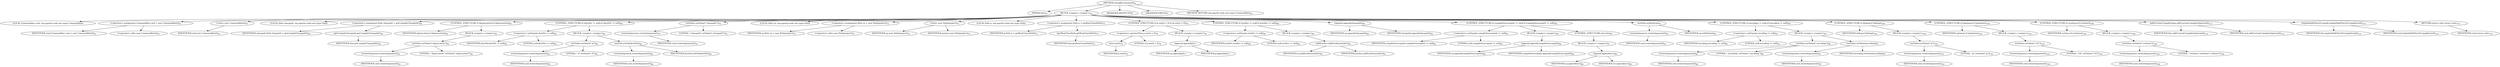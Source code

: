 digraph "setupKjcCommand" {  
"53" [label = <(METHOD,setupKjcCommand)<SUB>54</SUB>> ]
"11" [label = <(PARAM,this)<SUB>54</SUB>> ]
"54" [label = <(BLOCK,&lt;empty&gt;,&lt;empty&gt;)<SUB>54</SUB>> ]
"9" [label = <(LOCAL,Commandline cmd: org.apache.tools.ant.types.Commandline)> ]
"55" [label = <(&lt;operator&gt;.assignment,Commandline cmd = new Commandline())<SUB>55</SUB>> ]
"56" [label = <(IDENTIFIER,cmd,Commandline cmd = new Commandline())<SUB>55</SUB>> ]
"57" [label = <(&lt;operator&gt;.alloc,new Commandline())<SUB>55</SUB>> ]
"58" [label = <(&lt;init&gt;,new Commandline())<SUB>55</SUB>> ]
"8" [label = <(IDENTIFIER,cmd,new Commandline())<SUB>55</SUB>> ]
"59" [label = <(LOCAL,Path classpath: org.apache.tools.ant.types.Path)> ]
"60" [label = <(&lt;operator&gt;.assignment,Path classpath = getCompileClasspath())<SUB>58</SUB>> ]
"61" [label = <(IDENTIFIER,classpath,Path classpath = getCompileClasspath())<SUB>58</SUB>> ]
"62" [label = <(getCompileClasspath,getCompileClasspath())<SUB>58</SUB>> ]
"10" [label = <(IDENTIFIER,this,getCompileClasspath())<SUB>58</SUB>> ]
"63" [label = <(CONTROL_STRUCTURE,if (deprecation),if (deprecation))<SUB>60</SUB>> ]
"64" [label = <(IDENTIFIER,deprecation,if (deprecation))<SUB>60</SUB>> ]
"65" [label = <(BLOCK,&lt;empty&gt;,&lt;empty&gt;)<SUB>60</SUB>> ]
"66" [label = <(setValue,setValue(&quot;-deprecation&quot;))<SUB>61</SUB>> ]
"67" [label = <(createArgument,createArgument())<SUB>61</SUB>> ]
"68" [label = <(IDENTIFIER,cmd,createArgument())<SUB>61</SUB>> ]
"69" [label = <(LITERAL,&quot;-deprecation&quot;,setValue(&quot;-deprecation&quot;))<SUB>61</SUB>> ]
"70" [label = <(CONTROL_STRUCTURE,if (destDir != null),if (destDir != null))<SUB>64</SUB>> ]
"71" [label = <(&lt;operator&gt;.notEquals,destDir != null)<SUB>64</SUB>> ]
"72" [label = <(IDENTIFIER,destDir,destDir != null)<SUB>64</SUB>> ]
"73" [label = <(LITERAL,null,destDir != null)<SUB>64</SUB>> ]
"74" [label = <(BLOCK,&lt;empty&gt;,&lt;empty&gt;)<SUB>64</SUB>> ]
"75" [label = <(setValue,setValue(&quot;-d&quot;))<SUB>65</SUB>> ]
"76" [label = <(createArgument,createArgument())<SUB>65</SUB>> ]
"77" [label = <(IDENTIFIER,cmd,createArgument())<SUB>65</SUB>> ]
"78" [label = <(LITERAL,&quot;-d&quot;,setValue(&quot;-d&quot;))<SUB>65</SUB>> ]
"79" [label = <(setFile,setFile(destDir))<SUB>66</SUB>> ]
"80" [label = <(createArgument,createArgument())<SUB>66</SUB>> ]
"81" [label = <(IDENTIFIER,cmd,createArgument())<SUB>66</SUB>> ]
"82" [label = <(IDENTIFIER,destDir,setFile(destDir))<SUB>66</SUB>> ]
"83" [label = <(setValue,setValue(&quot;-classpath&quot;))<SUB>70</SUB>> ]
"84" [label = <(createArgument,createArgument())<SUB>70</SUB>> ]
"85" [label = <(IDENTIFIER,cmd,createArgument())<SUB>70</SUB>> ]
"86" [label = <(LITERAL,&quot;-classpath&quot;,setValue(&quot;-classpath&quot;))<SUB>70</SUB>> ]
"13" [label = <(LOCAL,Path cp: org.apache.tools.ant.types.Path)> ]
"87" [label = <(&lt;operator&gt;.assignment,Path cp = new Path(project))<SUB>72</SUB>> ]
"88" [label = <(IDENTIFIER,cp,Path cp = new Path(project))<SUB>72</SUB>> ]
"89" [label = <(&lt;operator&gt;.alloc,new Path(project))<SUB>72</SUB>> ]
"90" [label = <(&lt;init&gt;,new Path(project))<SUB>72</SUB>> ]
"12" [label = <(IDENTIFIER,cp,new Path(project))<SUB>72</SUB>> ]
"91" [label = <(IDENTIFIER,project,new Path(project))<SUB>72</SUB>> ]
"92" [label = <(LOCAL,Path p: org.apache.tools.ant.types.Path)> ]
"93" [label = <(&lt;operator&gt;.assignment,Path p = getBootClassPath())<SUB>75</SUB>> ]
"94" [label = <(IDENTIFIER,p,Path p = getBootClassPath())<SUB>75</SUB>> ]
"95" [label = <(getBootClassPath,getBootClassPath())<SUB>75</SUB>> ]
"14" [label = <(IDENTIFIER,this,getBootClassPath())<SUB>75</SUB>> ]
"96" [label = <(CONTROL_STRUCTURE,if (p.size() &gt; 0),if (p.size() &gt; 0))<SUB>76</SUB>> ]
"97" [label = <(&lt;operator&gt;.greaterThan,p.size() &gt; 0)<SUB>76</SUB>> ]
"98" [label = <(size,size())<SUB>76</SUB>> ]
"99" [label = <(IDENTIFIER,p,size())<SUB>76</SUB>> ]
"100" [label = <(LITERAL,0,p.size() &gt; 0)<SUB>76</SUB>> ]
"101" [label = <(BLOCK,&lt;empty&gt;,&lt;empty&gt;)<SUB>76</SUB>> ]
"102" [label = <(append,append(p))<SUB>77</SUB>> ]
"103" [label = <(IDENTIFIER,cp,append(p))<SUB>77</SUB>> ]
"104" [label = <(IDENTIFIER,p,append(p))<SUB>77</SUB>> ]
"105" [label = <(CONTROL_STRUCTURE,if (extdirs != null),if (extdirs != null))<SUB>80</SUB>> ]
"106" [label = <(&lt;operator&gt;.notEquals,extdirs != null)<SUB>80</SUB>> ]
"107" [label = <(IDENTIFIER,extdirs,extdirs != null)<SUB>80</SUB>> ]
"108" [label = <(LITERAL,null,extdirs != null)<SUB>80</SUB>> ]
"109" [label = <(BLOCK,&lt;empty&gt;,&lt;empty&gt;)<SUB>80</SUB>> ]
"110" [label = <(addExtdirs,addExtdirs(extdirs))<SUB>81</SUB>> ]
"111" [label = <(IDENTIFIER,cp,addExtdirs(extdirs))<SUB>81</SUB>> ]
"112" [label = <(IDENTIFIER,extdirs,addExtdirs(extdirs))<SUB>81</SUB>> ]
"113" [label = <(append,append(classpath))<SUB>84</SUB>> ]
"114" [label = <(IDENTIFIER,cp,append(classpath))<SUB>84</SUB>> ]
"115" [label = <(IDENTIFIER,classpath,append(classpath))<SUB>84</SUB>> ]
"116" [label = <(CONTROL_STRUCTURE,if (compileSourcepath != null),if (compileSourcepath != null))<SUB>85</SUB>> ]
"117" [label = <(&lt;operator&gt;.notEquals,compileSourcepath != null)<SUB>85</SUB>> ]
"118" [label = <(IDENTIFIER,compileSourcepath,compileSourcepath != null)<SUB>85</SUB>> ]
"119" [label = <(LITERAL,null,compileSourcepath != null)<SUB>85</SUB>> ]
"120" [label = <(BLOCK,&lt;empty&gt;,&lt;empty&gt;)<SUB>85</SUB>> ]
"121" [label = <(append,append(compileSourcepath))<SUB>86</SUB>> ]
"122" [label = <(IDENTIFIER,cp,append(compileSourcepath))<SUB>86</SUB>> ]
"123" [label = <(IDENTIFIER,compileSourcepath,append(compileSourcepath))<SUB>86</SUB>> ]
"124" [label = <(CONTROL_STRUCTURE,else,else)<SUB>87</SUB>> ]
"125" [label = <(BLOCK,&lt;empty&gt;,&lt;empty&gt;)<SUB>87</SUB>> ]
"126" [label = <(append,append(src))<SUB>88</SUB>> ]
"127" [label = <(IDENTIFIER,cp,append(src))<SUB>88</SUB>> ]
"128" [label = <(IDENTIFIER,src,append(src))<SUB>88</SUB>> ]
"129" [label = <(setPath,setPath(cp))<SUB>91</SUB>> ]
"130" [label = <(createArgument,createArgument())<SUB>91</SUB>> ]
"131" [label = <(IDENTIFIER,cmd,createArgument())<SUB>91</SUB>> ]
"132" [label = <(IDENTIFIER,cp,setPath(cp))<SUB>91</SUB>> ]
"133" [label = <(CONTROL_STRUCTURE,if (encoding != null),if (encoding != null))<SUB>95</SUB>> ]
"134" [label = <(&lt;operator&gt;.notEquals,encoding != null)<SUB>95</SUB>> ]
"135" [label = <(IDENTIFIER,encoding,encoding != null)<SUB>95</SUB>> ]
"136" [label = <(LITERAL,null,encoding != null)<SUB>95</SUB>> ]
"137" [label = <(BLOCK,&lt;empty&gt;,&lt;empty&gt;)<SUB>95</SUB>> ]
"138" [label = <(setValue,setValue(&quot;-encoding&quot;))<SUB>96</SUB>> ]
"139" [label = <(createArgument,createArgument())<SUB>96</SUB>> ]
"140" [label = <(IDENTIFIER,cmd,createArgument())<SUB>96</SUB>> ]
"141" [label = <(LITERAL,&quot;-encoding&quot;,setValue(&quot;-encoding&quot;))<SUB>96</SUB>> ]
"142" [label = <(setValue,setValue(encoding))<SUB>97</SUB>> ]
"143" [label = <(createArgument,createArgument())<SUB>97</SUB>> ]
"144" [label = <(IDENTIFIER,cmd,createArgument())<SUB>97</SUB>> ]
"145" [label = <(IDENTIFIER,encoding,setValue(encoding))<SUB>97</SUB>> ]
"146" [label = <(CONTROL_STRUCTURE,if (debug),if (debug))<SUB>100</SUB>> ]
"147" [label = <(IDENTIFIER,debug,if (debug))<SUB>100</SUB>> ]
"148" [label = <(BLOCK,&lt;empty&gt;,&lt;empty&gt;)<SUB>100</SUB>> ]
"149" [label = <(setValue,setValue(&quot;-g&quot;))<SUB>101</SUB>> ]
"150" [label = <(createArgument,createArgument())<SUB>101</SUB>> ]
"151" [label = <(IDENTIFIER,cmd,createArgument())<SUB>101</SUB>> ]
"152" [label = <(LITERAL,&quot;-g&quot;,setValue(&quot;-g&quot;))<SUB>101</SUB>> ]
"153" [label = <(CONTROL_STRUCTURE,if (optimize),if (optimize))<SUB>104</SUB>> ]
"154" [label = <(IDENTIFIER,optimize,if (optimize))<SUB>104</SUB>> ]
"155" [label = <(BLOCK,&lt;empty&gt;,&lt;empty&gt;)<SUB>104</SUB>> ]
"156" [label = <(setValue,setValue(&quot;-O2&quot;))<SUB>105</SUB>> ]
"157" [label = <(createArgument,createArgument())<SUB>105</SUB>> ]
"158" [label = <(IDENTIFIER,cmd,createArgument())<SUB>105</SUB>> ]
"159" [label = <(LITERAL,&quot;-O2&quot;,setValue(&quot;-O2&quot;))<SUB>105</SUB>> ]
"160" [label = <(CONTROL_STRUCTURE,if (verbose),if (verbose))<SUB>108</SUB>> ]
"161" [label = <(IDENTIFIER,verbose,if (verbose))<SUB>108</SUB>> ]
"162" [label = <(BLOCK,&lt;empty&gt;,&lt;empty&gt;)<SUB>108</SUB>> ]
"163" [label = <(setValue,setValue(&quot;-verbose&quot;))<SUB>109</SUB>> ]
"164" [label = <(createArgument,createArgument())<SUB>109</SUB>> ]
"165" [label = <(IDENTIFIER,cmd,createArgument())<SUB>109</SUB>> ]
"166" [label = <(LITERAL,&quot;-verbose&quot;,setValue(&quot;-verbose&quot;))<SUB>109</SUB>> ]
"167" [label = <(addCurrentCompilerArgs,addCurrentCompilerArgs(cmd))<SUB>112</SUB>> ]
"15" [label = <(IDENTIFIER,this,addCurrentCompilerArgs(cmd))<SUB>112</SUB>> ]
"168" [label = <(IDENTIFIER,cmd,addCurrentCompilerArgs(cmd))<SUB>112</SUB>> ]
"169" [label = <(logAndAddFilesToCompile,logAndAddFilesToCompile(cmd))<SUB>114</SUB>> ]
"16" [label = <(IDENTIFIER,this,logAndAddFilesToCompile(cmd))<SUB>114</SUB>> ]
"170" [label = <(IDENTIFIER,cmd,logAndAddFilesToCompile(cmd))<SUB>114</SUB>> ]
"171" [label = <(RETURN,return cmd;,return cmd;)<SUB>115</SUB>> ]
"172" [label = <(IDENTIFIER,cmd,return cmd;)<SUB>115</SUB>> ]
"173" [label = <(MODIFIER,PROTECTED)> ]
"174" [label = <(MODIFIER,VIRTUAL)> ]
"175" [label = <(METHOD_RETURN,org.apache.tools.ant.types.Commandline)<SUB>54</SUB>> ]
  "53" -> "11" 
  "53" -> "54" 
  "53" -> "173" 
  "53" -> "174" 
  "53" -> "175" 
  "54" -> "9" 
  "54" -> "55" 
  "54" -> "58" 
  "54" -> "59" 
  "54" -> "60" 
  "54" -> "63" 
  "54" -> "70" 
  "54" -> "83" 
  "54" -> "13" 
  "54" -> "87" 
  "54" -> "90" 
  "54" -> "92" 
  "54" -> "93" 
  "54" -> "96" 
  "54" -> "105" 
  "54" -> "113" 
  "54" -> "116" 
  "54" -> "129" 
  "54" -> "133" 
  "54" -> "146" 
  "54" -> "153" 
  "54" -> "160" 
  "54" -> "167" 
  "54" -> "169" 
  "54" -> "171" 
  "55" -> "56" 
  "55" -> "57" 
  "58" -> "8" 
  "60" -> "61" 
  "60" -> "62" 
  "62" -> "10" 
  "63" -> "64" 
  "63" -> "65" 
  "65" -> "66" 
  "66" -> "67" 
  "66" -> "69" 
  "67" -> "68" 
  "70" -> "71" 
  "70" -> "74" 
  "71" -> "72" 
  "71" -> "73" 
  "74" -> "75" 
  "74" -> "79" 
  "75" -> "76" 
  "75" -> "78" 
  "76" -> "77" 
  "79" -> "80" 
  "79" -> "82" 
  "80" -> "81" 
  "83" -> "84" 
  "83" -> "86" 
  "84" -> "85" 
  "87" -> "88" 
  "87" -> "89" 
  "90" -> "12" 
  "90" -> "91" 
  "93" -> "94" 
  "93" -> "95" 
  "95" -> "14" 
  "96" -> "97" 
  "96" -> "101" 
  "97" -> "98" 
  "97" -> "100" 
  "98" -> "99" 
  "101" -> "102" 
  "102" -> "103" 
  "102" -> "104" 
  "105" -> "106" 
  "105" -> "109" 
  "106" -> "107" 
  "106" -> "108" 
  "109" -> "110" 
  "110" -> "111" 
  "110" -> "112" 
  "113" -> "114" 
  "113" -> "115" 
  "116" -> "117" 
  "116" -> "120" 
  "116" -> "124" 
  "117" -> "118" 
  "117" -> "119" 
  "120" -> "121" 
  "121" -> "122" 
  "121" -> "123" 
  "124" -> "125" 
  "125" -> "126" 
  "126" -> "127" 
  "126" -> "128" 
  "129" -> "130" 
  "129" -> "132" 
  "130" -> "131" 
  "133" -> "134" 
  "133" -> "137" 
  "134" -> "135" 
  "134" -> "136" 
  "137" -> "138" 
  "137" -> "142" 
  "138" -> "139" 
  "138" -> "141" 
  "139" -> "140" 
  "142" -> "143" 
  "142" -> "145" 
  "143" -> "144" 
  "146" -> "147" 
  "146" -> "148" 
  "148" -> "149" 
  "149" -> "150" 
  "149" -> "152" 
  "150" -> "151" 
  "153" -> "154" 
  "153" -> "155" 
  "155" -> "156" 
  "156" -> "157" 
  "156" -> "159" 
  "157" -> "158" 
  "160" -> "161" 
  "160" -> "162" 
  "162" -> "163" 
  "163" -> "164" 
  "163" -> "166" 
  "164" -> "165" 
  "167" -> "15" 
  "167" -> "168" 
  "169" -> "16" 
  "169" -> "170" 
  "171" -> "172" 
}
